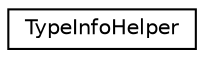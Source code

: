 digraph "Graphical Class Hierarchy"
{
  edge [fontname="Helvetica",fontsize="10",labelfontname="Helvetica",labelfontsize="10"];
  node [fontname="Helvetica",fontsize="10",shape=record];
  rankdir="LR";
  Node0 [label="TypeInfoHelper",height=0.2,width=0.4,color="black", fillcolor="white", style="filled",URL="$class_type_info_helper.html",tooltip="! "];
}
